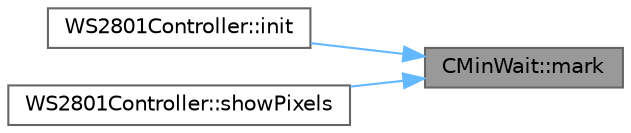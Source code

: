 digraph "CMinWait::mark"
{
 // LATEX_PDF_SIZE
  bgcolor="transparent";
  edge [fontname=Helvetica,fontsize=10,labelfontname=Helvetica,labelfontsize=10];
  node [fontname=Helvetica,fontsize=10,shape=box,height=0.2,width=0.4];
  rankdir="RL";
  Node1 [id="Node000001",label="CMinWait::mark",height=0.2,width=0.4,color="gray40", fillcolor="grey60", style="filled", fontcolor="black",tooltip="Reset the timestamp that marks the start of the wait period."];
  Node1 -> Node2 [id="edge1_Node000001_Node000002",dir="back",color="steelblue1",style="solid",tooltip=" "];
  Node2 [id="Node000002",label="WS2801Controller::init",height=0.2,width=0.4,color="grey40", fillcolor="white", style="filled",URL="$df/d0d/group___clocked_chipsets.html#ad6187b68bccb831cd5cab3cffbd6bdb4",tooltip="Initialize the controller."];
  Node1 -> Node3 [id="edge2_Node000001_Node000003",dir="back",color="steelblue1",style="solid",tooltip=" "];
  Node3 [id="Node000003",label="WS2801Controller::showPixels",height=0.2,width=0.4,color="grey40", fillcolor="white", style="filled",URL="$df/d0d/group___clocked_chipsets.html#a0bb02438ec0df1f3046131194a892576",tooltip="Send the LED data to the strip."];
}

